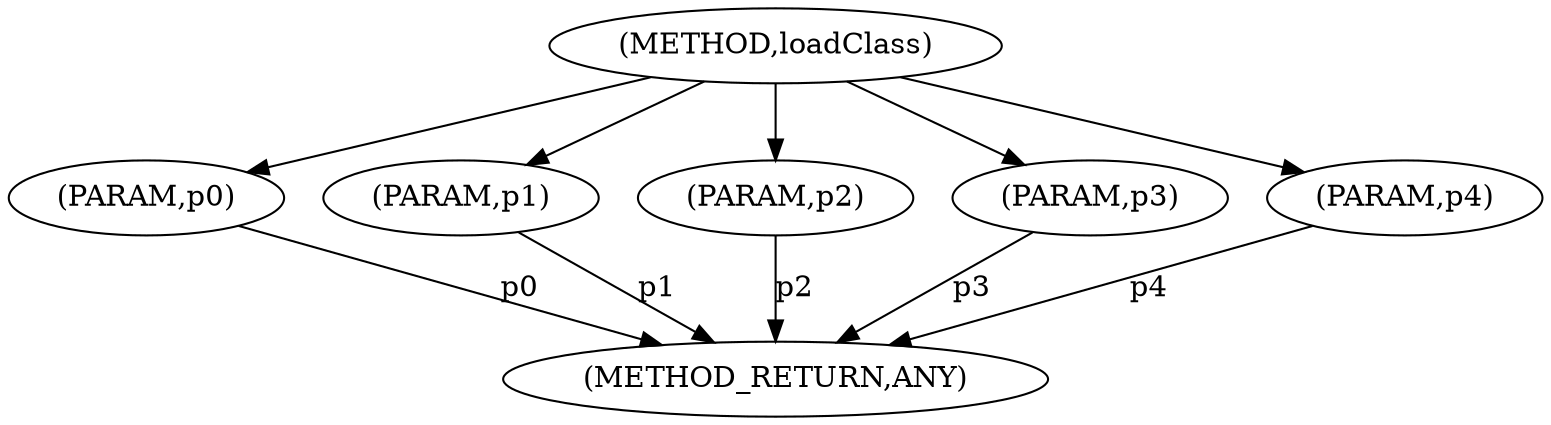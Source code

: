digraph "loadClass" {  
"6141" [label = <(METHOD,loadClass)> ]
"6148" [label = <(METHOD_RETURN,ANY)> ]
"6142" [label = <(PARAM,p0)> ]
"6143" [label = <(PARAM,p1)> ]
"6144" [label = <(PARAM,p2)> ]
"6145" [label = <(PARAM,p3)> ]
"6146" [label = <(PARAM,p4)> ]
  "6142" -> "6148"  [ label = "p0"] 
  "6143" -> "6148"  [ label = "p1"] 
  "6144" -> "6148"  [ label = "p2"] 
  "6145" -> "6148"  [ label = "p3"] 
  "6146" -> "6148"  [ label = "p4"] 
  "6141" -> "6142" 
  "6141" -> "6143" 
  "6141" -> "6144" 
  "6141" -> "6145" 
  "6141" -> "6146" 
}
